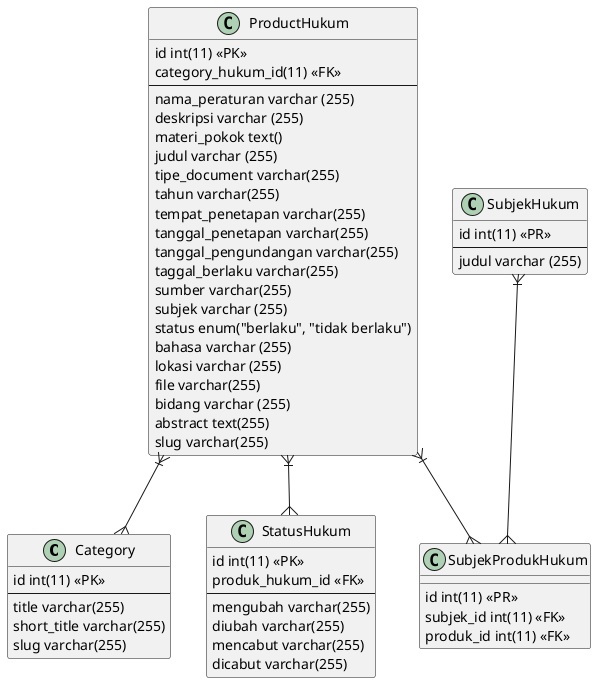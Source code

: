 @startuml



class Category{
    id int(11) <<PK>>
    --
    title varchar(255)
    short_title varchar(255)
    slug varchar(255)
}

class ProductHukum{
    id int(11) <<PK>>
    category_hukum_id(11) <<FK>>
    --
    nama_peraturan varchar (255)
    deskripsi varchar (255)
    materi_pokok text()
    judul varchar (255)
    tipe_document varchar(255)
    tahun varchar(255)
    tempat_penetapan varchar(255)
    tanggal_penetapan varchar(255)
    tanggal_pengundangan varchar(255)
    taggal_berlaku varchar(255)
    sumber varchar(255)
    subjek varchar (255)
    status enum("berlaku", "tidak berlaku")
    bahasa varchar (255)
    lokasi varchar (255)
    file varchar(255)
    bidang varchar (255)
    abstract text(255)
    slug varchar(255)
}


class SubjekProdukHukum{
    id int(11) <<PR>>
     subjek_id int(11) <<FK>>
     produk_id int(11) <<FK>>
}

class SubjekHukum{
    id int(11) <<PR>>
    --
    judul varchar (255)
}

class StatusHukum{
    id int(11) <<PK>>
    produk_hukum_id <<FK>>
    --
    mengubah varchar(255) 
    diubah varchar(255) 
    mencabut varchar(255)
    dicabut varchar(255)
}



ProductHukum }|--{Category
ProductHukum }|--{SubjekProdukHukum
SubjekHukum }|--{SubjekProdukHukum
ProductHukum }|--{StatusHukum




@enduml